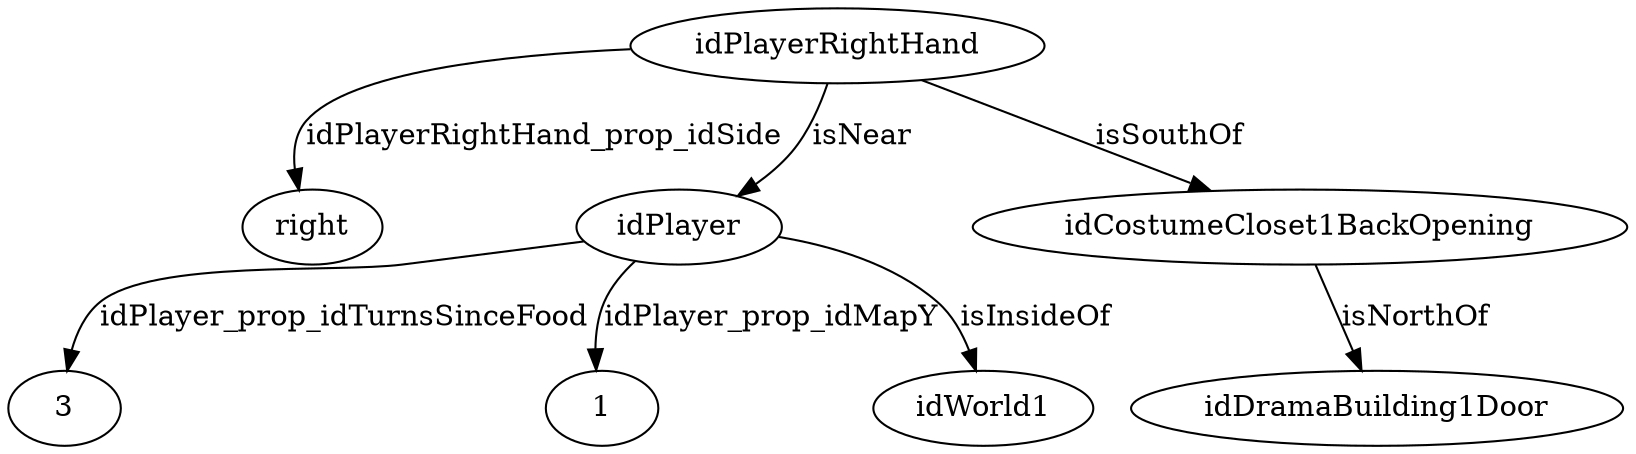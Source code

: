 strict digraph  {
idPlayerRightHand [node_type=entity_node, root=root];
right;
idPlayer;
3;
1;
idCostumeCloset1BackOpening;
idDramaBuilding1Door;
idWorld1;
idPlayerRightHand -> right  [edge_type=property, label=idPlayerRightHand_prop_idSide];
idPlayerRightHand -> idCostumeCloset1BackOpening  [edge_type=relationship, label=isSouthOf];
idPlayerRightHand -> idPlayer  [edge_type=relationship, label=isNear];
idPlayer -> 3  [edge_type=property, label=idPlayer_prop_idTurnsSinceFood];
idPlayer -> 1  [edge_type=property, label=idPlayer_prop_idMapY];
idPlayer -> idWorld1  [edge_type=relationship, label=isInsideOf];
idCostumeCloset1BackOpening -> idDramaBuilding1Door  [edge_type=relationship, label=isNorthOf];
}
